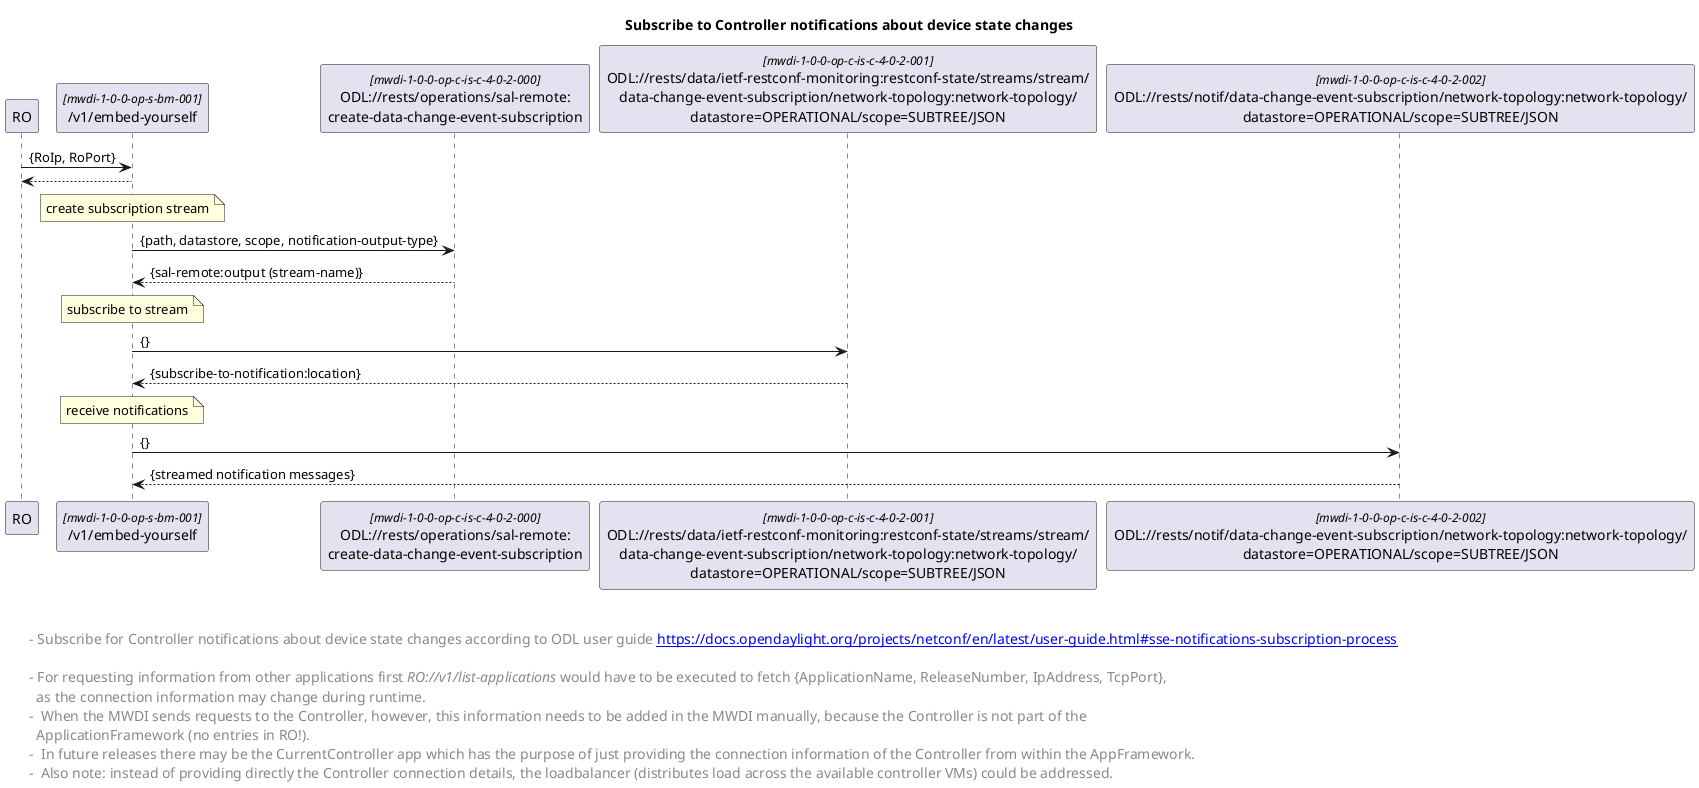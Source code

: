 @startuml
skinparam responseMessageBelowArrow true
skinparam guillemet [ ]
skinparam participant {
  StereotypeFontSize 12  
}

title Subscribe to Controller notifications about device state changes

'participants
participant "RO" as ro
participant "/v1/embed-yourself" as mwdi <<mwdi-1-0-0-op-s-bm-001>>
participant "ODL://rests/operations/sal-remote:\ncreate-data-change-event-subscription" as odlsubscribe1 <<mwdi-1-0-0-op-c-is-c-4-0-2-000>>
participant "ODL://rests/data/ietf-restconf-monitoring:restconf-state/streams/stream/\ndata-change-event-subscription/network-topology:network-topology/\ndatastore=OPERATIONAL/scope=SUBTREE/JSON" as odlsubscribe2 <<mwdi-1-0-0-op-c-is-c-4-0-2-001>>
participant "ODL://rests/notif/data-change-event-subscription/network-topology:network-topology/\ndatastore=OPERATIONAL/scope=SUBTREE/JSON" as odlsubscribe3 <<mwdi-1-0-0-op-c-is-c-4-0-2-002>>



ro -> mwdi: {RoIp, RoPort}
mwdi --> ro

note over mwdi: create subscription stream
mwdi -> odlsubscribe1: {path, datastore, scope, notification-output-type}
odlsubscribe1 --> mwdi: {sal-remote:output (stream-name)}

note over mwdi: subscribe to stream
mwdi -> odlsubscribe2: {}
odlsubscribe2 --> mwdi: {subscribe-to-notification:location}

note over mwdi: receive notifications
mwdi -> odlsubscribe3: {}
odlsubscribe3 --> mwdi: {streamed notification messages}

left footer 


\t- Subscribe for Controller notifications about device state changes according to ODL user guide [[https://docs.opendaylight.org/projects/netconf/en/latest/user-guide.html#sse-notifications-subscription-process]]

\t- For requesting information from other applications first <i>RO://v1/list-applications</i> would have to be executed to fetch {ApplicationName, ReleaseNumber, IpAddress, TcpPort}, 
\t  as the connection information may change during runtime.
\t-  When the MWDI sends requests to the Controller, however, this information needs to be added in the MWDI manually, because the Controller is not part of the 
\t  ApplicationFramework (no entries in RO!). 
\t-  In future releases there may be the CurrentController app which has the purpose of just providing the connection information of the Controller from within the AppFramework.
\t-  Also note: instead of providing directly the Controller connection details, the loadbalancer (distributes load across the available controller VMs) could be addressed.
end footer


<style>
footer {
  HorizontalAlignment left
  FontSize 14
}
</style>


@enduml